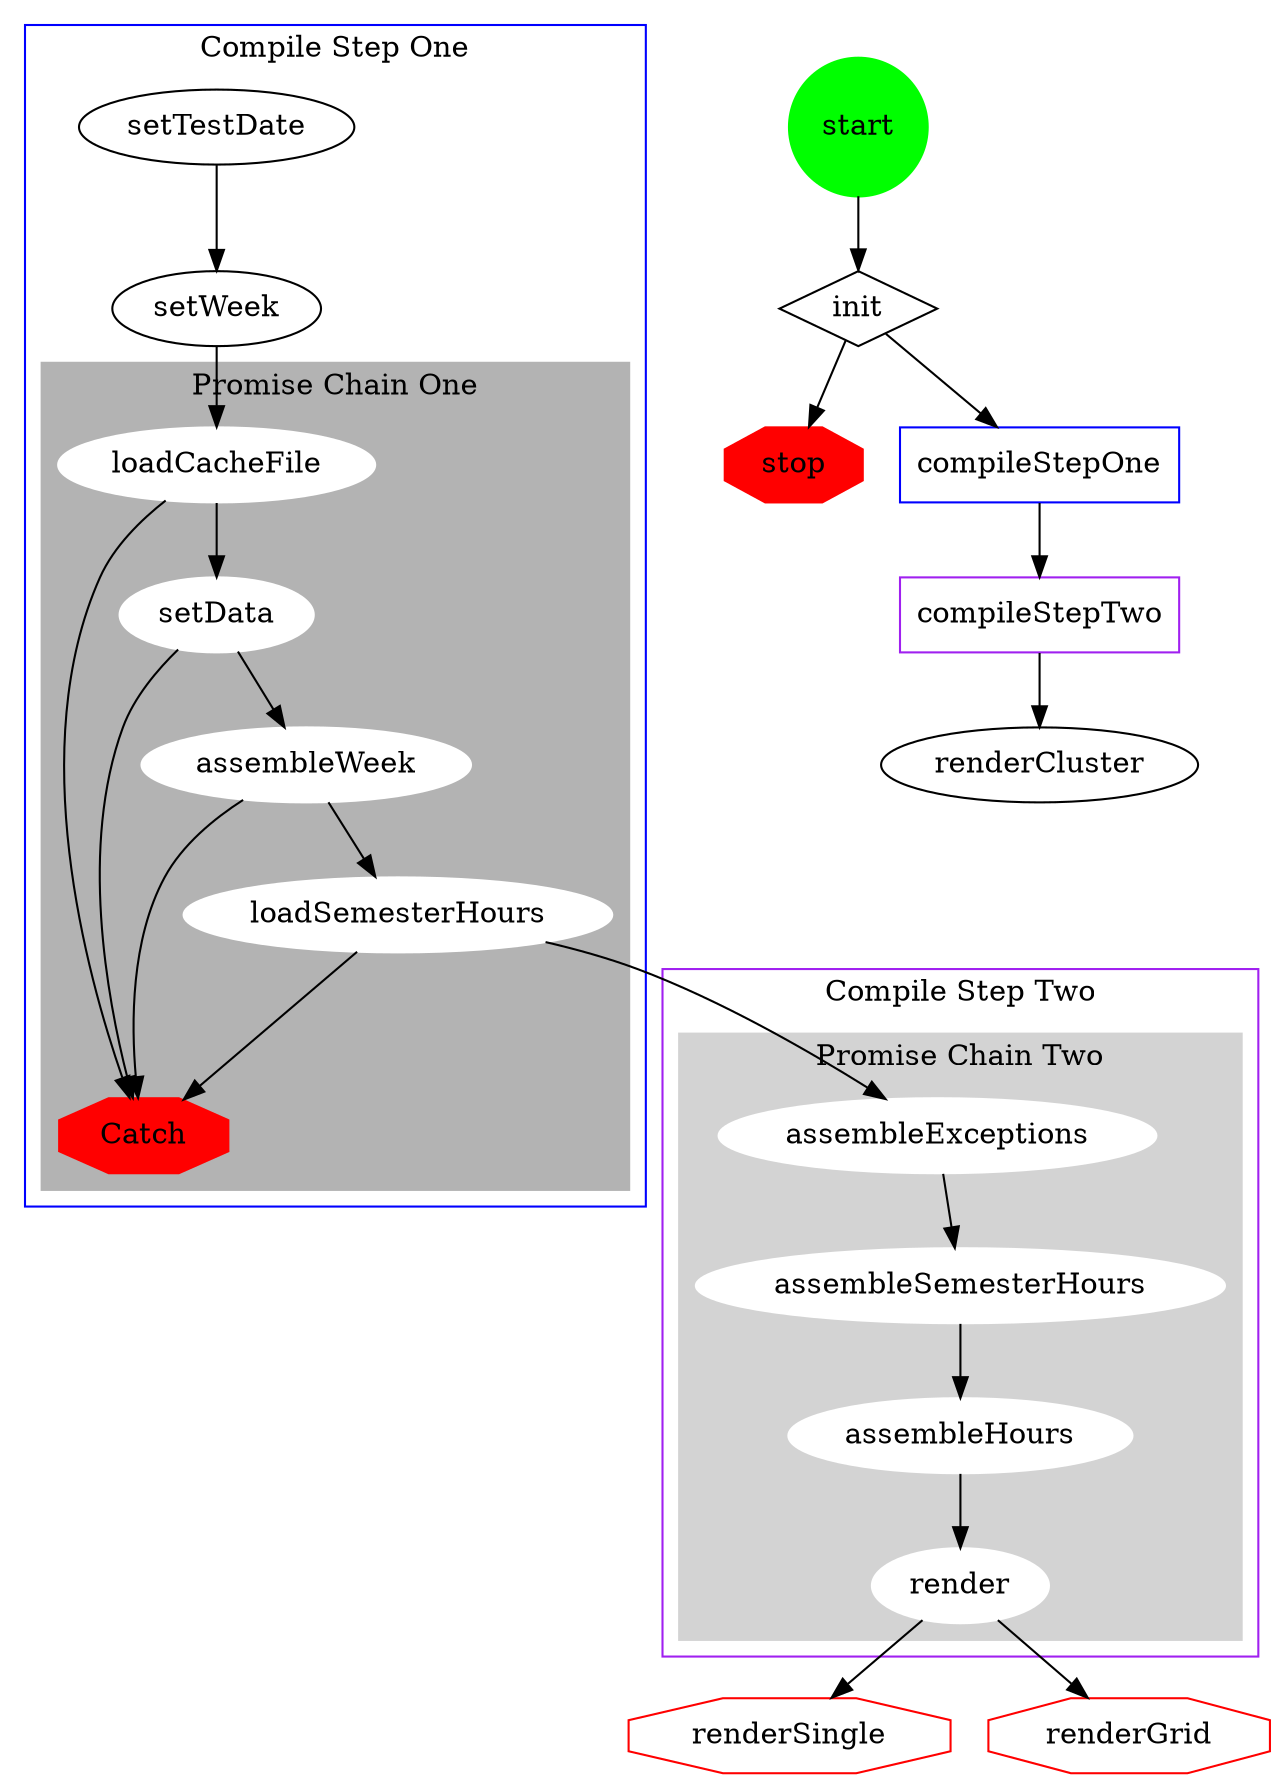 digraph G {
	subgraph cluster_1 {
		label = "Compile Step One";
		color=blue;
		setTestDate -> setWeek -> loadCacheFile

		subgraph cluster_2 {
			label="Promise Chain One";
			style=filled;
			color=grey70;
			node [style=filled,color=white];
			loadCacheFile -> setData -> assembleWeek -> loadSemesterHours
			loadCacheFile -> error1
			setData -> error1
			assembleWeek -> error1
			loadSemesterHours -> error1
		}
	}

	subgraph cluster_3 {
		label = "Compile Step Two";
		color = purple;

		subgraph cluster_3 {
			style=filled;
			color=lightgrey;
			node [style=filled,color=white];
			assembleExceptions -> assembleSemesterHours -> assembleHours -> render
			label = "Promise Chain Two";
		}
	}

	start -> init
	init -> compileStepOne
	compileStepOne -> compileStepTwo
	compileStepTwo -> renderCluster
	init -> stop;
	loadSemesterHours -> assembleExceptions
	render -> renderSingle
	render -> renderGrid

	compileStepOne [
		shape=box,
		color=blue
	];
	compileStepTwo [
		shape=box,
		color=purple
	];
	error1 [
		style=filled,
		shape=octagon,
		color=red,
		label="Catch"
	];
	init [
		shape=diamond
	];
	loadCacheFile [
		style=filled,
		color=white
	];
	start [
		style=filled,
		shape=circle,
		color=green
	];
	stop [
		style=filled,
		shape=octagon,
		color=red
	];
	renderSingle [shape=octagon,color=red];
	renderGrid [shape=octagon,color=red];
}